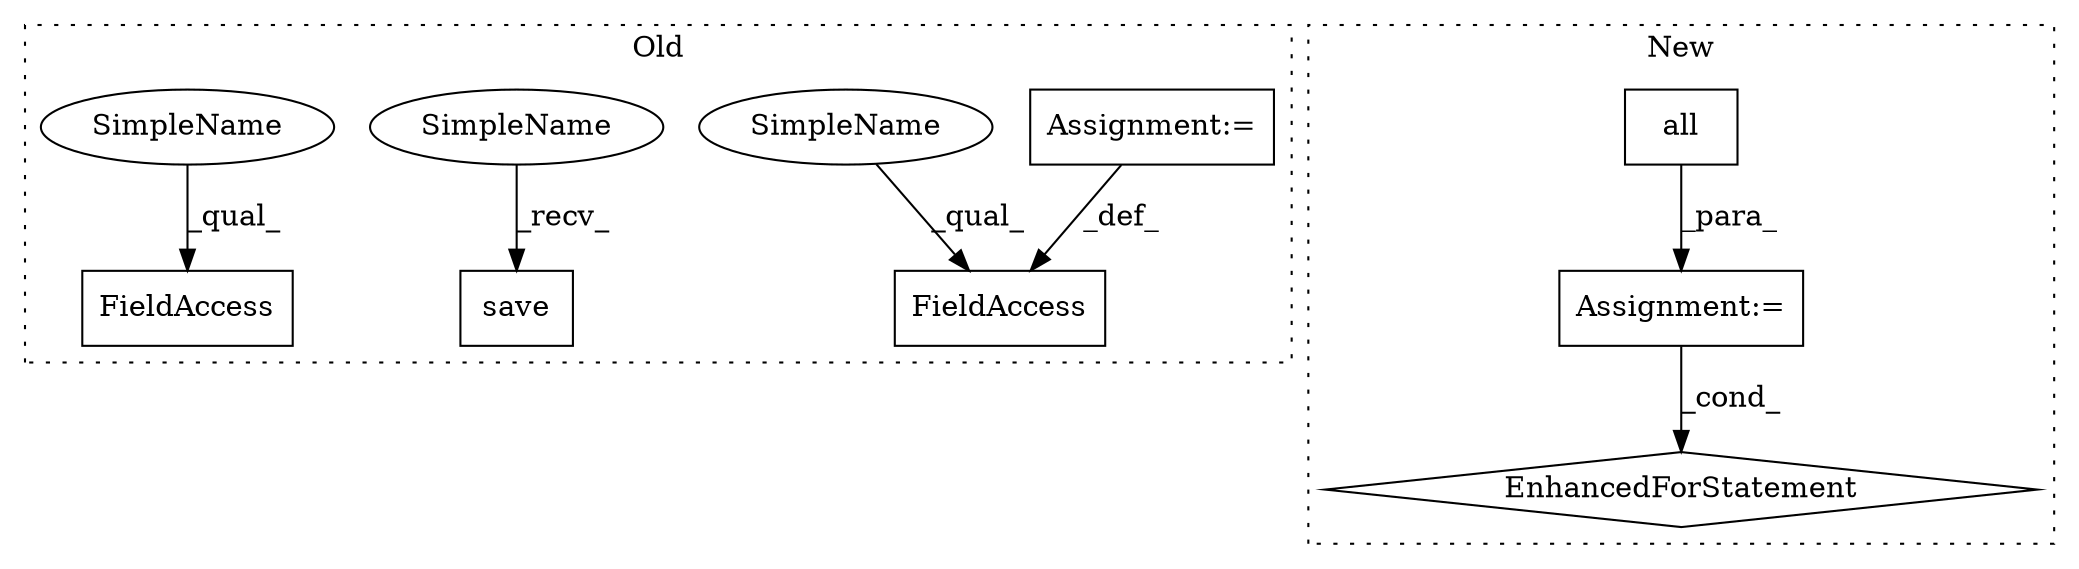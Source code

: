 digraph G {
subgraph cluster0 {
1 [label="save" a="32" s="5066" l="6" shape="box"];
4 [label="FieldAccess" a="22" s="5039" l="7" shape="box"];
5 [label="FieldAccess" a="22" s="5015" l="9" shape="box"];
7 [label="Assignment:=" a="7" s="5046" l="1" shape="box"];
8 [label="SimpleName" a="42" s="5063" l="2" shape="ellipse"];
9 [label="SimpleName" a="42" s="5039" l="2" shape="ellipse"];
10 [label="SimpleName" a="42" s="5015" l="2" shape="ellipse"];
label = "Old";
style="dotted";
}
subgraph cluster1 {
2 [label="all" a="32" s="5363" l="5" shape="box"];
3 [label="EnhancedForStatement" a="70" s="5251,5383" l="53,2" shape="diamond"];
6 [label="Assignment:=" a="7" s="5251,5383" l="53,2" shape="box"];
label = "New";
style="dotted";
}
2 -> 6 [label="_para_"];
6 -> 3 [label="_cond_"];
7 -> 4 [label="_def_"];
8 -> 1 [label="_recv_"];
9 -> 4 [label="_qual_"];
10 -> 5 [label="_qual_"];
}